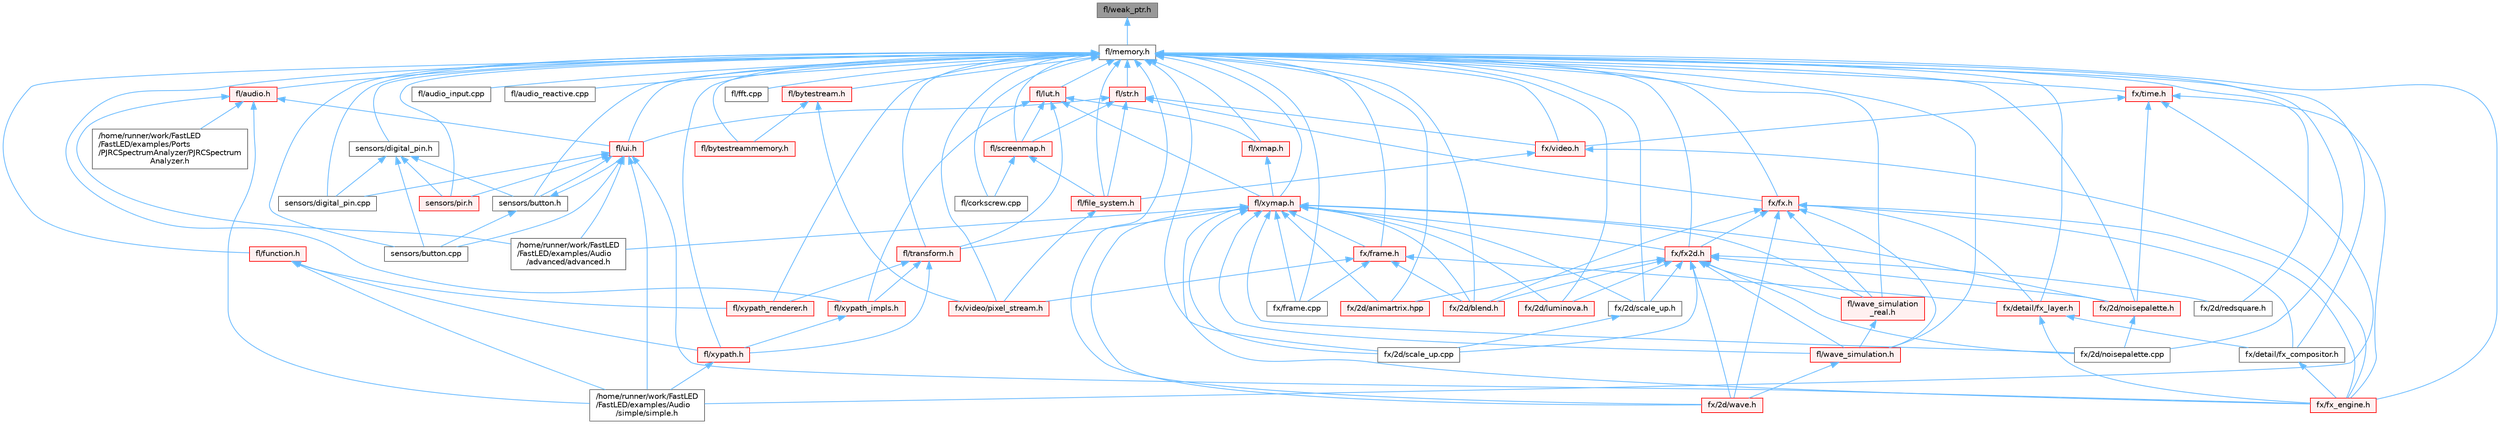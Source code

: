 digraph "fl/weak_ptr.h"
{
 // INTERACTIVE_SVG=YES
 // LATEX_PDF_SIZE
  bgcolor="transparent";
  edge [fontname=Helvetica,fontsize=10,labelfontname=Helvetica,labelfontsize=10];
  node [fontname=Helvetica,fontsize=10,shape=box,height=0.2,width=0.4];
  Node1 [id="Node000001",label="fl/weak_ptr.h",height=0.2,width=0.4,color="gray40", fillcolor="grey60", style="filled", fontcolor="black",tooltip=" "];
  Node1 -> Node2 [id="edge1_Node000001_Node000002",dir="back",color="steelblue1",style="solid",tooltip=" "];
  Node2 [id="Node000002",label="fl/memory.h",height=0.2,width=0.4,color="grey40", fillcolor="white", style="filled",URL="$dc/d18/memory_8h.html",tooltip=" "];
  Node2 -> Node3 [id="edge2_Node000002_Node000003",dir="back",color="steelblue1",style="solid",tooltip=" "];
  Node3 [id="Node000003",label="fl/audio.h",height=0.2,width=0.4,color="red", fillcolor="#FFF0F0", style="filled",URL="$da/d09/audio_8h.html",tooltip=" "];
  Node3 -> Node4 [id="edge3_Node000003_Node000004",dir="back",color="steelblue1",style="solid",tooltip=" "];
  Node4 [id="Node000004",label="/home/runner/work/FastLED\l/FastLED/examples/Audio\l/advanced/advanced.h",height=0.2,width=0.4,color="grey40", fillcolor="white", style="filled",URL="$da/dc7/advanced_8h.html",tooltip=" "];
  Node3 -> Node5 [id="edge4_Node000003_Node000005",dir="back",color="steelblue1",style="solid",tooltip=" "];
  Node5 [id="Node000005",label="/home/runner/work/FastLED\l/FastLED/examples/Audio\l/simple/simple.h",height=0.2,width=0.4,color="grey40", fillcolor="white", style="filled",URL="$db/d49/_audio_2simple_2simple_8h.html",tooltip=" "];
  Node3 -> Node6 [id="edge5_Node000003_Node000006",dir="back",color="steelblue1",style="solid",tooltip=" "];
  Node6 [id="Node000006",label="/home/runner/work/FastLED\l/FastLED/examples/Ports\l/PJRCSpectrumAnalyzer/PJRCSpectrum\lAnalyzer.h",height=0.2,width=0.4,color="grey40", fillcolor="white", style="filled",URL="$de/d2f/_p_j_r_c_spectrum_analyzer_8h.html",tooltip=" "];
  Node3 -> Node11 [id="edge6_Node000003_Node000011",dir="back",color="steelblue1",style="solid",tooltip=" "];
  Node11 [id="Node000011",label="fl/ui.h",height=0.2,width=0.4,color="red", fillcolor="#FFF0F0", style="filled",URL="$d9/d3b/ui_8h.html",tooltip=" "];
  Node11 -> Node4 [id="edge7_Node000011_Node000004",dir="back",color="steelblue1",style="solid",tooltip=" "];
  Node11 -> Node5 [id="edge8_Node000011_Node000005",dir="back",color="steelblue1",style="solid",tooltip=" "];
  Node11 -> Node168 [id="edge9_Node000011_Node000168",dir="back",color="steelblue1",style="solid",tooltip=" "];
  Node168 [id="Node000168",label="fx/fx_engine.h",height=0.2,width=0.4,color="red", fillcolor="#FFF0F0", style="filled",URL="$d9/d3c/fx__engine_8h.html",tooltip=" "];
  Node11 -> Node170 [id="edge10_Node000011_Node000170",dir="back",color="steelblue1",style="solid",tooltip=" "];
  Node170 [id="Node000170",label="sensors/button.cpp",height=0.2,width=0.4,color="grey40", fillcolor="white", style="filled",URL="$d6/df7/button_8cpp.html",tooltip=" "];
  Node11 -> Node171 [id="edge11_Node000011_Node000171",dir="back",color="steelblue1",style="solid",tooltip=" "];
  Node171 [id="Node000171",label="sensors/button.h",height=0.2,width=0.4,color="grey40", fillcolor="white", style="filled",URL="$d7/d0e/button_8h.html",tooltip=" "];
  Node171 -> Node11 [id="edge12_Node000171_Node000011",dir="back",color="steelblue1",style="solid",tooltip=" "];
  Node171 -> Node170 [id="edge13_Node000171_Node000170",dir="back",color="steelblue1",style="solid",tooltip=" "];
  Node11 -> Node124 [id="edge14_Node000011_Node000124",dir="back",color="steelblue1",style="solid",tooltip=" "];
  Node124 [id="Node000124",label="sensors/digital_pin.cpp",height=0.2,width=0.4,color="grey40", fillcolor="white", style="filled",URL="$de/d2b/digital__pin_8cpp.html",tooltip=" "];
  Node11 -> Node172 [id="edge15_Node000011_Node000172",dir="back",color="steelblue1",style="solid",tooltip=" "];
  Node172 [id="Node000172",label="sensors/pir.h",height=0.2,width=0.4,color="red", fillcolor="#FFF0F0", style="filled",URL="$d9/dd3/pir_8h.html",tooltip=" "];
  Node2 -> Node174 [id="edge16_Node000002_Node000174",dir="back",color="steelblue1",style="solid",tooltip=" "];
  Node174 [id="Node000174",label="fl/audio_input.cpp",height=0.2,width=0.4,color="grey40", fillcolor="white", style="filled",URL="$d7/da3/audio__input_8cpp.html",tooltip=" "];
  Node2 -> Node9 [id="edge17_Node000002_Node000009",dir="back",color="steelblue1",style="solid",tooltip=" "];
  Node9 [id="Node000009",label="fl/audio_reactive.cpp",height=0.2,width=0.4,color="grey40", fillcolor="white", style="filled",URL="$d4/d14/audio__reactive_8cpp.html",tooltip=" "];
  Node2 -> Node175 [id="edge18_Node000002_Node000175",dir="back",color="steelblue1",style="solid",tooltip=" "];
  Node175 [id="Node000175",label="fl/bytestream.h",height=0.2,width=0.4,color="red", fillcolor="#FFF0F0", style="filled",URL="$dd/d2b/bytestream_8h.html",tooltip=" "];
  Node175 -> Node176 [id="edge19_Node000175_Node000176",dir="back",color="steelblue1",style="solid",tooltip=" "];
  Node176 [id="Node000176",label="fl/bytestreammemory.h",height=0.2,width=0.4,color="red", fillcolor="#FFF0F0", style="filled",URL="$d1/d24/bytestreammemory_8h.html",tooltip=" "];
  Node175 -> Node179 [id="edge20_Node000175_Node000179",dir="back",color="steelblue1",style="solid",tooltip=" "];
  Node179 [id="Node000179",label="fx/video/pixel_stream.h",height=0.2,width=0.4,color="red", fillcolor="#FFF0F0", style="filled",URL="$d3/dfa/pixel__stream_8h.html",tooltip=" "];
  Node2 -> Node176 [id="edge21_Node000002_Node000176",dir="back",color="steelblue1",style="solid",tooltip=" "];
  Node2 -> Node185 [id="edge22_Node000002_Node000185",dir="back",color="steelblue1",style="solid",tooltip=" "];
  Node185 [id="Node000185",label="fl/corkscrew.cpp",height=0.2,width=0.4,color="grey40", fillcolor="white", style="filled",URL="$d3/d9b/corkscrew_8cpp.html",tooltip=" "];
  Node2 -> Node186 [id="edge23_Node000002_Node000186",dir="back",color="steelblue1",style="solid",tooltip=" "];
  Node186 [id="Node000186",label="fl/fft.cpp",height=0.2,width=0.4,color="grey40", fillcolor="white", style="filled",URL="$db/d03/fft_8cpp.html",tooltip=" "];
  Node2 -> Node187 [id="edge24_Node000002_Node000187",dir="back",color="steelblue1",style="solid",tooltip=" "];
  Node187 [id="Node000187",label="fl/file_system.h",height=0.2,width=0.4,color="red", fillcolor="#FFF0F0", style="filled",URL="$d6/d8d/file__system_8h.html",tooltip=" "];
  Node187 -> Node179 [id="edge25_Node000187_Node000179",dir="back",color="steelblue1",style="solid",tooltip=" "];
  Node2 -> Node189 [id="edge26_Node000002_Node000189",dir="back",color="steelblue1",style="solid",tooltip=" "];
  Node189 [id="Node000189",label="fl/function.h",height=0.2,width=0.4,color="red", fillcolor="#FFF0F0", style="filled",URL="$dd/d67/function_8h.html",tooltip=" "];
  Node189 -> Node5 [id="edge27_Node000189_Node000005",dir="back",color="steelblue1",style="solid",tooltip=" "];
  Node189 -> Node214 [id="edge28_Node000189_Node000214",dir="back",color="steelblue1",style="solid",tooltip=" "];
  Node214 [id="Node000214",label="fl/xypath.h",height=0.2,width=0.4,color="red", fillcolor="#FFF0F0", style="filled",URL="$d5/df2/xypath_8h.html",tooltip=" "];
  Node214 -> Node5 [id="edge29_Node000214_Node000005",dir="back",color="steelblue1",style="solid",tooltip=" "];
  Node189 -> Node221 [id="edge30_Node000189_Node000221",dir="back",color="steelblue1",style="solid",tooltip=" "];
  Node221 [id="Node000221",label="fl/xypath_renderer.h",height=0.2,width=0.4,color="red", fillcolor="#FFF0F0", style="filled",URL="$d2/d88/xypath__renderer_8h.html",tooltip=" "];
  Node2 -> Node222 [id="edge31_Node000002_Node000222",dir="back",color="steelblue1",style="solid",tooltip=" "];
  Node222 [id="Node000222",label="fl/lut.h",height=0.2,width=0.4,color="red", fillcolor="#FFF0F0", style="filled",URL="$db/d54/lut_8h.html",tooltip=" "];
  Node222 -> Node206 [id="edge32_Node000222_Node000206",dir="back",color="steelblue1",style="solid",tooltip=" "];
  Node206 [id="Node000206",label="fl/screenmap.h",height=0.2,width=0.4,color="red", fillcolor="#FFF0F0", style="filled",URL="$d7/d97/screenmap_8h.html",tooltip=" "];
  Node206 -> Node185 [id="edge33_Node000206_Node000185",dir="back",color="steelblue1",style="solid",tooltip=" "];
  Node206 -> Node187 [id="edge34_Node000206_Node000187",dir="back",color="steelblue1",style="solid",tooltip=" "];
  Node222 -> Node224 [id="edge35_Node000222_Node000224",dir="back",color="steelblue1",style="solid",tooltip=" "];
  Node224 [id="Node000224",label="fl/transform.h",height=0.2,width=0.4,color="red", fillcolor="#FFF0F0", style="filled",URL="$d2/d80/transform_8h.html",tooltip=" "];
  Node224 -> Node214 [id="edge36_Node000224_Node000214",dir="back",color="steelblue1",style="solid",tooltip=" "];
  Node224 -> Node225 [id="edge37_Node000224_Node000225",dir="back",color="steelblue1",style="solid",tooltip=" "];
  Node225 [id="Node000225",label="fl/xypath_impls.h",height=0.2,width=0.4,color="red", fillcolor="#FFF0F0", style="filled",URL="$d8/d5f/xypath__impls_8h.html",tooltip=" "];
  Node225 -> Node214 [id="edge38_Node000225_Node000214",dir="back",color="steelblue1",style="solid",tooltip=" "];
  Node224 -> Node221 [id="edge39_Node000224_Node000221",dir="back",color="steelblue1",style="solid",tooltip=" "];
  Node222 -> Node226 [id="edge40_Node000222_Node000226",dir="back",color="steelblue1",style="solid",tooltip=" "];
  Node226 [id="Node000226",label="fl/xmap.h",height=0.2,width=0.4,color="red", fillcolor="#FFF0F0", style="filled",URL="$dd/dcc/xmap_8h.html",tooltip=" "];
  Node226 -> Node228 [id="edge41_Node000226_Node000228",dir="back",color="steelblue1",style="solid",tooltip=" "];
  Node228 [id="Node000228",label="fl/xymap.h",height=0.2,width=0.4,color="red", fillcolor="#FFF0F0", style="filled",URL="$da/d61/xymap_8h.html",tooltip=" "];
  Node228 -> Node4 [id="edge42_Node000228_Node000004",dir="back",color="steelblue1",style="solid",tooltip=" "];
  Node228 -> Node224 [id="edge43_Node000228_Node000224",dir="back",color="steelblue1",style="solid",tooltip=" "];
  Node228 -> Node246 [id="edge44_Node000228_Node000246",dir="back",color="steelblue1",style="solid",tooltip=" "];
  Node246 [id="Node000246",label="fl/wave_simulation.h",height=0.2,width=0.4,color="red", fillcolor="#FFF0F0", style="filled",URL="$dc/d36/wave__simulation_8h.html",tooltip=" "];
  Node246 -> Node160 [id="edge45_Node000246_Node000160",dir="back",color="steelblue1",style="solid",tooltip=" "];
  Node160 [id="Node000160",label="fx/2d/wave.h",height=0.2,width=0.4,color="red", fillcolor="#FFF0F0", style="filled",URL="$de/de9/src_2fx_22d_2wave_8h.html",tooltip=" "];
  Node228 -> Node248 [id="edge46_Node000228_Node000248",dir="back",color="steelblue1",style="solid",tooltip=" "];
  Node248 [id="Node000248",label="fl/wave_simulation\l_real.h",height=0.2,width=0.4,color="red", fillcolor="#FFF0F0", style="filled",URL="$dd/d8e/wave__simulation__real_8h.html",tooltip=" "];
  Node248 -> Node246 [id="edge47_Node000248_Node000246",dir="back",color="steelblue1",style="solid",tooltip=" "];
  Node228 -> Node157 [id="edge48_Node000228_Node000157",dir="back",color="steelblue1",style="solid",tooltip=" "];
  Node157 [id="Node000157",label="fx/2d/animartrix.hpp",height=0.2,width=0.4,color="red", fillcolor="#FFF0F0", style="filled",URL="$d3/dc3/animartrix_8hpp.html",tooltip=" "];
  Node228 -> Node250 [id="edge49_Node000228_Node000250",dir="back",color="steelblue1",style="solid",tooltip=" "];
  Node250 [id="Node000250",label="fx/2d/blend.h",height=0.2,width=0.4,color="red", fillcolor="#FFF0F0", style="filled",URL="$d8/d4e/blend_8h.html",tooltip=" "];
  Node228 -> Node139 [id="edge50_Node000228_Node000139",dir="back",color="steelblue1",style="solid",tooltip=" "];
  Node139 [id="Node000139",label="fx/2d/luminova.h",height=0.2,width=0.4,color="red", fillcolor="#FFF0F0", style="filled",URL="$d4/dd9/src_2fx_22d_2luminova_8h.html",tooltip=" "];
  Node228 -> Node141 [id="edge51_Node000228_Node000141",dir="back",color="steelblue1",style="solid",tooltip=" "];
  Node141 [id="Node000141",label="fx/2d/noisepalette.cpp",height=0.2,width=0.4,color="grey40", fillcolor="white", style="filled",URL="$d6/d66/noisepalette_8cpp.html",tooltip=" "];
  Node228 -> Node142 [id="edge52_Node000228_Node000142",dir="back",color="steelblue1",style="solid",tooltip=" "];
  Node142 [id="Node000142",label="fx/2d/noisepalette.h",height=0.2,width=0.4,color="red", fillcolor="#FFF0F0", style="filled",URL="$d6/dc7/noisepalette_8h.html",tooltip="Demonstrates how to mix noise generation with color palettes on a 2D LED matrix."];
  Node142 -> Node141 [id="edge53_Node000142_Node000141",dir="back",color="steelblue1",style="solid",tooltip=" "];
  Node228 -> Node144 [id="edge54_Node000228_Node000144",dir="back",color="steelblue1",style="solid",tooltip=" "];
  Node144 [id="Node000144",label="fx/2d/scale_up.cpp",height=0.2,width=0.4,color="grey40", fillcolor="white", style="filled",URL="$dc/d8c/scale__up_8cpp.html",tooltip=" "];
  Node228 -> Node245 [id="edge55_Node000228_Node000245",dir="back",color="steelblue1",style="solid",tooltip=" "];
  Node245 [id="Node000245",label="fx/2d/scale_up.h",height=0.2,width=0.4,color="grey40", fillcolor="white", style="filled",URL="$d2/d74/scale__up_8h.html",tooltip="Expands a grid using bilinear interpolation and scaling up."];
  Node245 -> Node144 [id="edge56_Node000245_Node000144",dir="back",color="steelblue1",style="solid",tooltip=" "];
  Node228 -> Node160 [id="edge57_Node000228_Node000160",dir="back",color="steelblue1",style="solid",tooltip=" "];
  Node228 -> Node251 [id="edge58_Node000228_Node000251",dir="back",color="steelblue1",style="solid",tooltip=" "];
  Node251 [id="Node000251",label="fx/frame.cpp",height=0.2,width=0.4,color="grey40", fillcolor="white", style="filled",URL="$da/d14/frame_8cpp.html",tooltip=" "];
  Node228 -> Node252 [id="edge59_Node000228_Node000252",dir="back",color="steelblue1",style="solid",tooltip=" "];
  Node252 [id="Node000252",label="fx/frame.h",height=0.2,width=0.4,color="red", fillcolor="#FFF0F0", style="filled",URL="$df/d7d/frame_8h.html",tooltip=" "];
  Node252 -> Node250 [id="edge60_Node000252_Node000250",dir="back",color="steelblue1",style="solid",tooltip=" "];
  Node252 -> Node253 [id="edge61_Node000252_Node000253",dir="back",color="steelblue1",style="solid",tooltip=" "];
  Node253 [id="Node000253",label="fx/detail/fx_layer.h",height=0.2,width=0.4,color="red", fillcolor="#FFF0F0", style="filled",URL="$d7/d2f/fx__layer_8h.html",tooltip=" "];
  Node253 -> Node254 [id="edge62_Node000253_Node000254",dir="back",color="steelblue1",style="solid",tooltip=" "];
  Node254 [id="Node000254",label="fx/detail/fx_compositor.h",height=0.2,width=0.4,color="grey40", fillcolor="white", style="filled",URL="$d5/d6b/fx__compositor_8h.html",tooltip=" "];
  Node254 -> Node168 [id="edge63_Node000254_Node000168",dir="back",color="steelblue1",style="solid",tooltip=" "];
  Node253 -> Node168 [id="edge64_Node000253_Node000168",dir="back",color="steelblue1",style="solid",tooltip=" "];
  Node252 -> Node251 [id="edge65_Node000252_Node000251",dir="back",color="steelblue1",style="solid",tooltip=" "];
  Node252 -> Node179 [id="edge66_Node000252_Node000179",dir="back",color="steelblue1",style="solid",tooltip=" "];
  Node228 -> Node256 [id="edge67_Node000228_Node000256",dir="back",color="steelblue1",style="solid",tooltip=" "];
  Node256 [id="Node000256",label="fx/fx2d.h",height=0.2,width=0.4,color="red", fillcolor="#FFF0F0", style="filled",URL="$d9/d43/fx2d_8h.html",tooltip=" "];
  Node256 -> Node246 [id="edge68_Node000256_Node000246",dir="back",color="steelblue1",style="solid",tooltip=" "];
  Node256 -> Node248 [id="edge69_Node000256_Node000248",dir="back",color="steelblue1",style="solid",tooltip=" "];
  Node256 -> Node157 [id="edge70_Node000256_Node000157",dir="back",color="steelblue1",style="solid",tooltip=" "];
  Node256 -> Node250 [id="edge71_Node000256_Node000250",dir="back",color="steelblue1",style="solid",tooltip=" "];
  Node256 -> Node139 [id="edge72_Node000256_Node000139",dir="back",color="steelblue1",style="solid",tooltip=" "];
  Node256 -> Node141 [id="edge73_Node000256_Node000141",dir="back",color="steelblue1",style="solid",tooltip=" "];
  Node256 -> Node142 [id="edge74_Node000256_Node000142",dir="back",color="steelblue1",style="solid",tooltip=" "];
  Node256 -> Node143 [id="edge75_Node000256_Node000143",dir="back",color="steelblue1",style="solid",tooltip=" "];
  Node143 [id="Node000143",label="fx/2d/redsquare.h",height=0.2,width=0.4,color="grey40", fillcolor="white", style="filled",URL="$d3/db8/redsquare_8h.html",tooltip=" "];
  Node256 -> Node144 [id="edge76_Node000256_Node000144",dir="back",color="steelblue1",style="solid",tooltip=" "];
  Node256 -> Node245 [id="edge77_Node000256_Node000245",dir="back",color="steelblue1",style="solid",tooltip=" "];
  Node256 -> Node160 [id="edge78_Node000256_Node000160",dir="back",color="steelblue1",style="solid",tooltip=" "];
  Node228 -> Node168 [id="edge79_Node000228_Node000168",dir="back",color="steelblue1",style="solid",tooltip=" "];
  Node222 -> Node228 [id="edge80_Node000222_Node000228",dir="back",color="steelblue1",style="solid",tooltip=" "];
  Node222 -> Node225 [id="edge81_Node000222_Node000225",dir="back",color="steelblue1",style="solid",tooltip=" "];
  Node2 -> Node206 [id="edge82_Node000002_Node000206",dir="back",color="steelblue1",style="solid",tooltip=" "];
  Node2 -> Node259 [id="edge83_Node000002_Node000259",dir="back",color="steelblue1",style="solid",tooltip=" "];
  Node259 [id="Node000259",label="fl/str.h",height=0.2,width=0.4,color="red", fillcolor="#FFF0F0", style="filled",URL="$d1/d93/str_8h.html",tooltip=" "];
  Node259 -> Node187 [id="edge84_Node000259_Node000187",dir="back",color="steelblue1",style="solid",tooltip=" "];
  Node259 -> Node206 [id="edge85_Node000259_Node000206",dir="back",color="steelblue1",style="solid",tooltip=" "];
  Node259 -> Node11 [id="edge86_Node000259_Node000011",dir="back",color="steelblue1",style="solid",tooltip=" "];
  Node259 -> Node332 [id="edge87_Node000259_Node000332",dir="back",color="steelblue1",style="solid",tooltip=" "];
  Node332 [id="Node000332",label="fx/fx.h",height=0.2,width=0.4,color="red", fillcolor="#FFF0F0", style="filled",URL="$d2/d0c/fx_8h.html",tooltip=" "];
  Node332 -> Node246 [id="edge88_Node000332_Node000246",dir="back",color="steelblue1",style="solid",tooltip=" "];
  Node332 -> Node248 [id="edge89_Node000332_Node000248",dir="back",color="steelblue1",style="solid",tooltip=" "];
  Node332 -> Node250 [id="edge90_Node000332_Node000250",dir="back",color="steelblue1",style="solid",tooltip=" "];
  Node332 -> Node160 [id="edge91_Node000332_Node000160",dir="back",color="steelblue1",style="solid",tooltip=" "];
  Node332 -> Node254 [id="edge92_Node000332_Node000254",dir="back",color="steelblue1",style="solid",tooltip=" "];
  Node332 -> Node253 [id="edge93_Node000332_Node000253",dir="back",color="steelblue1",style="solid",tooltip=" "];
  Node332 -> Node256 [id="edge94_Node000332_Node000256",dir="back",color="steelblue1",style="solid",tooltip=" "];
  Node332 -> Node168 [id="edge95_Node000332_Node000168",dir="back",color="steelblue1",style="solid",tooltip=" "];
  Node259 -> Node258 [id="edge96_Node000259_Node000258",dir="back",color="steelblue1",style="solid",tooltip=" "];
  Node258 [id="Node000258",label="fx/video.h",height=0.2,width=0.4,color="red", fillcolor="#FFF0F0", style="filled",URL="$dd/d78/video_8h.html",tooltip=" "];
  Node258 -> Node187 [id="edge97_Node000258_Node000187",dir="back",color="steelblue1",style="solid",tooltip=" "];
  Node258 -> Node168 [id="edge98_Node000258_Node000168",dir="back",color="steelblue1",style="solid",tooltip=" "];
  Node2 -> Node224 [id="edge99_Node000002_Node000224",dir="back",color="steelblue1",style="solid",tooltip=" "];
  Node2 -> Node11 [id="edge100_Node000002_Node000011",dir="back",color="steelblue1",style="solid",tooltip=" "];
  Node2 -> Node246 [id="edge101_Node000002_Node000246",dir="back",color="steelblue1",style="solid",tooltip=" "];
  Node2 -> Node248 [id="edge102_Node000002_Node000248",dir="back",color="steelblue1",style="solid",tooltip=" "];
  Node2 -> Node226 [id="edge103_Node000002_Node000226",dir="back",color="steelblue1",style="solid",tooltip=" "];
  Node2 -> Node228 [id="edge104_Node000002_Node000228",dir="back",color="steelblue1",style="solid",tooltip=" "];
  Node2 -> Node214 [id="edge105_Node000002_Node000214",dir="back",color="steelblue1",style="solid",tooltip=" "];
  Node2 -> Node225 [id="edge106_Node000002_Node000225",dir="back",color="steelblue1",style="solid",tooltip=" "];
  Node2 -> Node221 [id="edge107_Node000002_Node000221",dir="back",color="steelblue1",style="solid",tooltip=" "];
  Node2 -> Node157 [id="edge108_Node000002_Node000157",dir="back",color="steelblue1",style="solid",tooltip=" "];
  Node2 -> Node250 [id="edge109_Node000002_Node000250",dir="back",color="steelblue1",style="solid",tooltip=" "];
  Node2 -> Node139 [id="edge110_Node000002_Node000139",dir="back",color="steelblue1",style="solid",tooltip=" "];
  Node2 -> Node141 [id="edge111_Node000002_Node000141",dir="back",color="steelblue1",style="solid",tooltip=" "];
  Node2 -> Node142 [id="edge112_Node000002_Node000142",dir="back",color="steelblue1",style="solid",tooltip=" "];
  Node2 -> Node143 [id="edge113_Node000002_Node000143",dir="back",color="steelblue1",style="solid",tooltip=" "];
  Node2 -> Node144 [id="edge114_Node000002_Node000144",dir="back",color="steelblue1",style="solid",tooltip=" "];
  Node2 -> Node245 [id="edge115_Node000002_Node000245",dir="back",color="steelblue1",style="solid",tooltip=" "];
  Node2 -> Node160 [id="edge116_Node000002_Node000160",dir="back",color="steelblue1",style="solid",tooltip=" "];
  Node2 -> Node254 [id="edge117_Node000002_Node000254",dir="back",color="steelblue1",style="solid",tooltip=" "];
  Node2 -> Node253 [id="edge118_Node000002_Node000253",dir="back",color="steelblue1",style="solid",tooltip=" "];
  Node2 -> Node251 [id="edge119_Node000002_Node000251",dir="back",color="steelblue1",style="solid",tooltip=" "];
  Node2 -> Node252 [id="edge120_Node000002_Node000252",dir="back",color="steelblue1",style="solid",tooltip=" "];
  Node2 -> Node332 [id="edge121_Node000002_Node000332",dir="back",color="steelblue1",style="solid",tooltip=" "];
  Node2 -> Node256 [id="edge122_Node000002_Node000256",dir="back",color="steelblue1",style="solid",tooltip=" "];
  Node2 -> Node168 [id="edge123_Node000002_Node000168",dir="back",color="steelblue1",style="solid",tooltip=" "];
  Node2 -> Node367 [id="edge124_Node000002_Node000367",dir="back",color="steelblue1",style="solid",tooltip=" "];
  Node367 [id="Node000367",label="fx/time.h",height=0.2,width=0.4,color="red", fillcolor="#FFF0F0", style="filled",URL="$da/da2/fx_2time_8h.html",tooltip=" "];
  Node367 -> Node5 [id="edge125_Node000367_Node000005",dir="back",color="steelblue1",style="solid",tooltip=" "];
  Node367 -> Node142 [id="edge126_Node000367_Node000142",dir="back",color="steelblue1",style="solid",tooltip=" "];
  Node367 -> Node168 [id="edge127_Node000367_Node000168",dir="back",color="steelblue1",style="solid",tooltip=" "];
  Node367 -> Node258 [id="edge128_Node000367_Node000258",dir="back",color="steelblue1",style="solid",tooltip=" "];
  Node2 -> Node258 [id="edge129_Node000002_Node000258",dir="back",color="steelblue1",style="solid",tooltip=" "];
  Node2 -> Node179 [id="edge130_Node000002_Node000179",dir="back",color="steelblue1",style="solid",tooltip=" "];
  Node2 -> Node170 [id="edge131_Node000002_Node000170",dir="back",color="steelblue1",style="solid",tooltip=" "];
  Node2 -> Node171 [id="edge132_Node000002_Node000171",dir="back",color="steelblue1",style="solid",tooltip=" "];
  Node2 -> Node124 [id="edge133_Node000002_Node000124",dir="back",color="steelblue1",style="solid",tooltip=" "];
  Node2 -> Node368 [id="edge134_Node000002_Node000368",dir="back",color="steelblue1",style="solid",tooltip=" "];
  Node368 [id="Node000368",label="sensors/digital_pin.h",height=0.2,width=0.4,color="grey40", fillcolor="white", style="filled",URL="$dd/d83/digital__pin_8h.html",tooltip=" "];
  Node368 -> Node170 [id="edge135_Node000368_Node000170",dir="back",color="steelblue1",style="solid",tooltip=" "];
  Node368 -> Node171 [id="edge136_Node000368_Node000171",dir="back",color="steelblue1",style="solid",tooltip=" "];
  Node368 -> Node124 [id="edge137_Node000368_Node000124",dir="back",color="steelblue1",style="solid",tooltip=" "];
  Node368 -> Node172 [id="edge138_Node000368_Node000172",dir="back",color="steelblue1",style="solid",tooltip=" "];
  Node2 -> Node172 [id="edge139_Node000002_Node000172",dir="back",color="steelblue1",style="solid",tooltip=" "];
}
